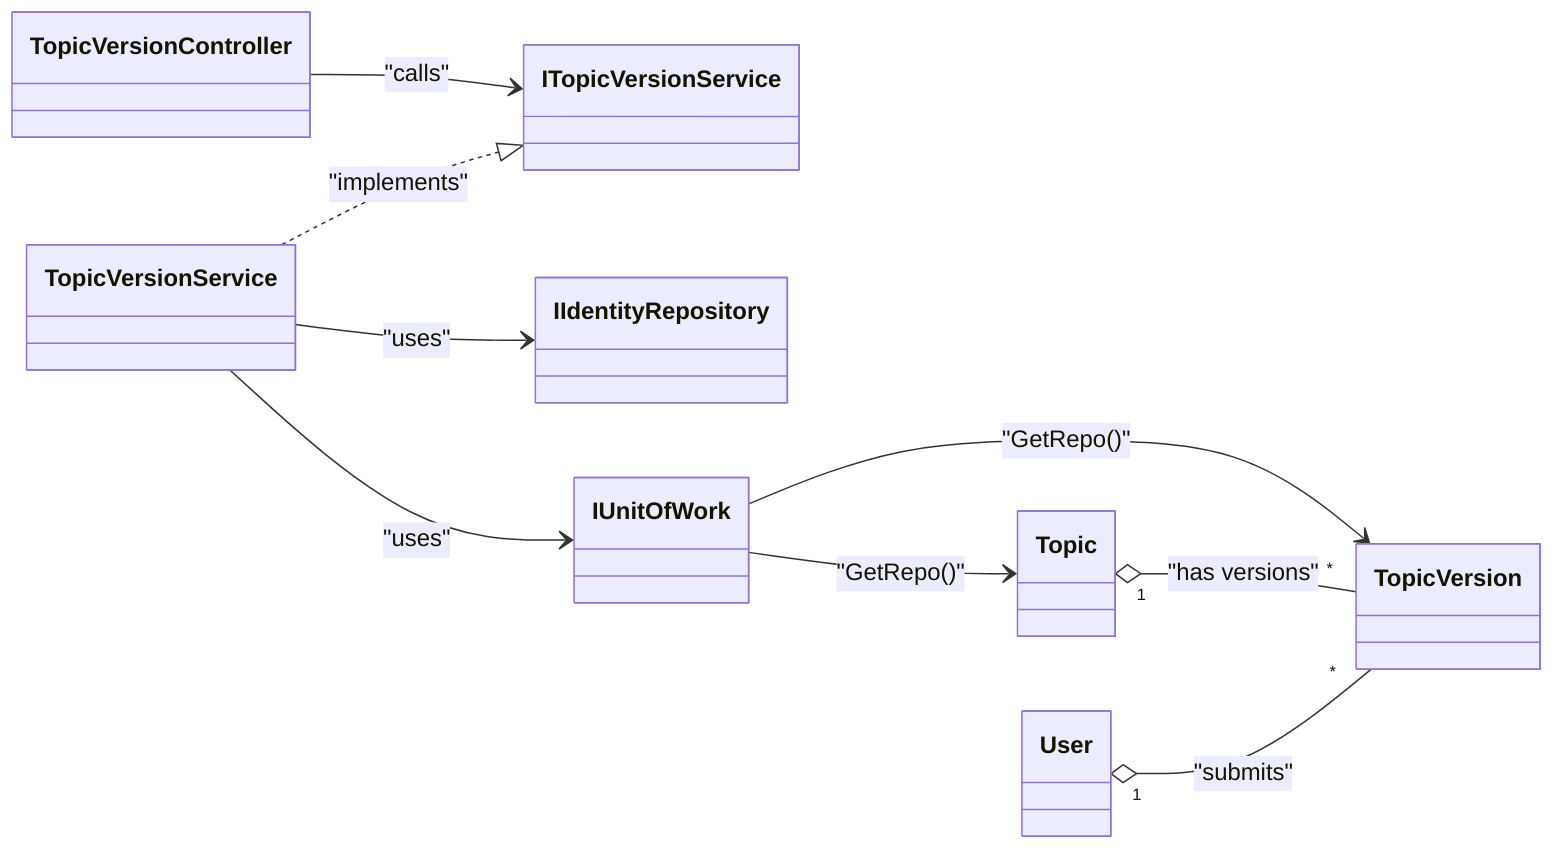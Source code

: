 classDiagram
    direction LR

    %% Controller layer
    class TopicVersionController

    %% Service interface and implementation
    class ITopicVersionService
    class TopicVersionService
    TopicVersionController --> ITopicVersionService : "calls"
    TopicVersionService ..|> ITopicVersionService : "implements"

    %% Dependencies
    class IIdentityRepository
    class IUnitOfWork
    TopicVersionService --> IIdentityRepository : "uses"
    TopicVersionService --> IUnitOfWork : "uses"

    %% Entities
    class Topic
    class TopicVersion
    class User

    %% IUnitOfWork provides access to entity repositories
    IUnitOfWork --> Topic : "GetRepo<Topic>()"
    IUnitOfWork --> TopicVersion : "GetRepo<TopicVersion>()"

    %% Entity relationships
    Topic "1" o-- "*" TopicVersion : "has versions"
    User "1" o-- "*" TopicVersion : "submits"